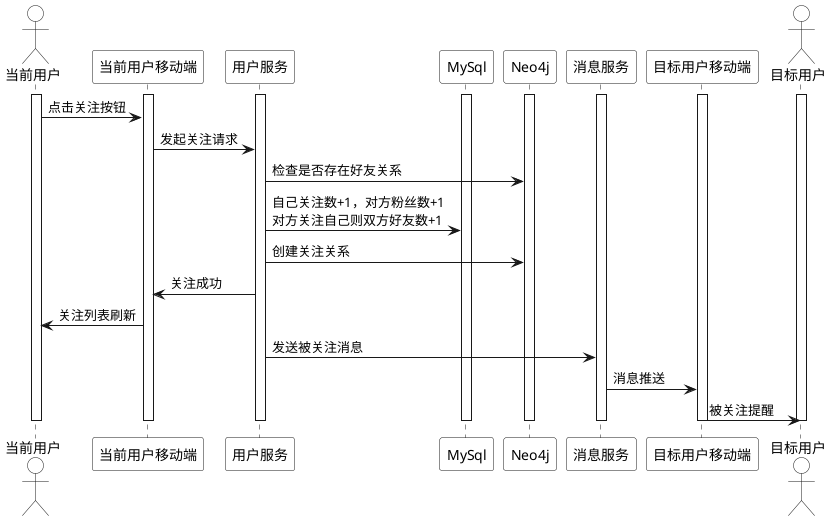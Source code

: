 @startuml

actor 当前用户 as userA #white
participant 当前用户移动端 as clientA #white
participant 用户服务 as biz #white
participant MySql as db #white
participant Neo4j as gb #white
participant 消息服务 as msg #white
participant 目标用户移动端 as clientB #white
actor 目标用户 as userB #white

activate userA
activate clientA
activate biz
activate db
activate gb
activate msg
activate clientB
activate userB

userA -> clientA: 点击关注按钮
clientA -> biz: 发起关注请求
biz -> gb: 检查是否存在好友关系
biz -> db: 自己关注数+1，对方粉丝数+1\n对方关注自己则双方好友数+1
biz -> gb: 创建关注关系
biz -> clientA: 关注成功
clientA -> userA: 关注列表刷新
biz -> msg: 发送被关注消息
msg -> clientB: 消息推送
clientB -> userB: 被关注提醒

deactivate userB
deactivate clientB
deactivate msg
deactivate gb
deactivate db
deactivate biz
deactivate clientA
deactivate userA

@enduml